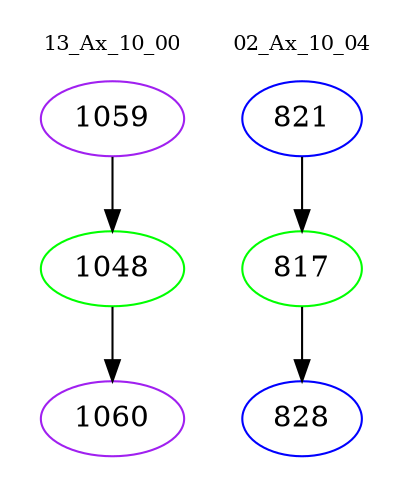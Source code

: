 digraph{
subgraph cluster_0 {
color = white
label = "13_Ax_10_00";
fontsize=10;
T0_1059 [label="1059", color="purple"]
T0_1059 -> T0_1048 [color="black"]
T0_1048 [label="1048", color="green"]
T0_1048 -> T0_1060 [color="black"]
T0_1060 [label="1060", color="purple"]
}
subgraph cluster_1 {
color = white
label = "02_Ax_10_04";
fontsize=10;
T1_821 [label="821", color="blue"]
T1_821 -> T1_817 [color="black"]
T1_817 [label="817", color="green"]
T1_817 -> T1_828 [color="black"]
T1_828 [label="828", color="blue"]
}
}
